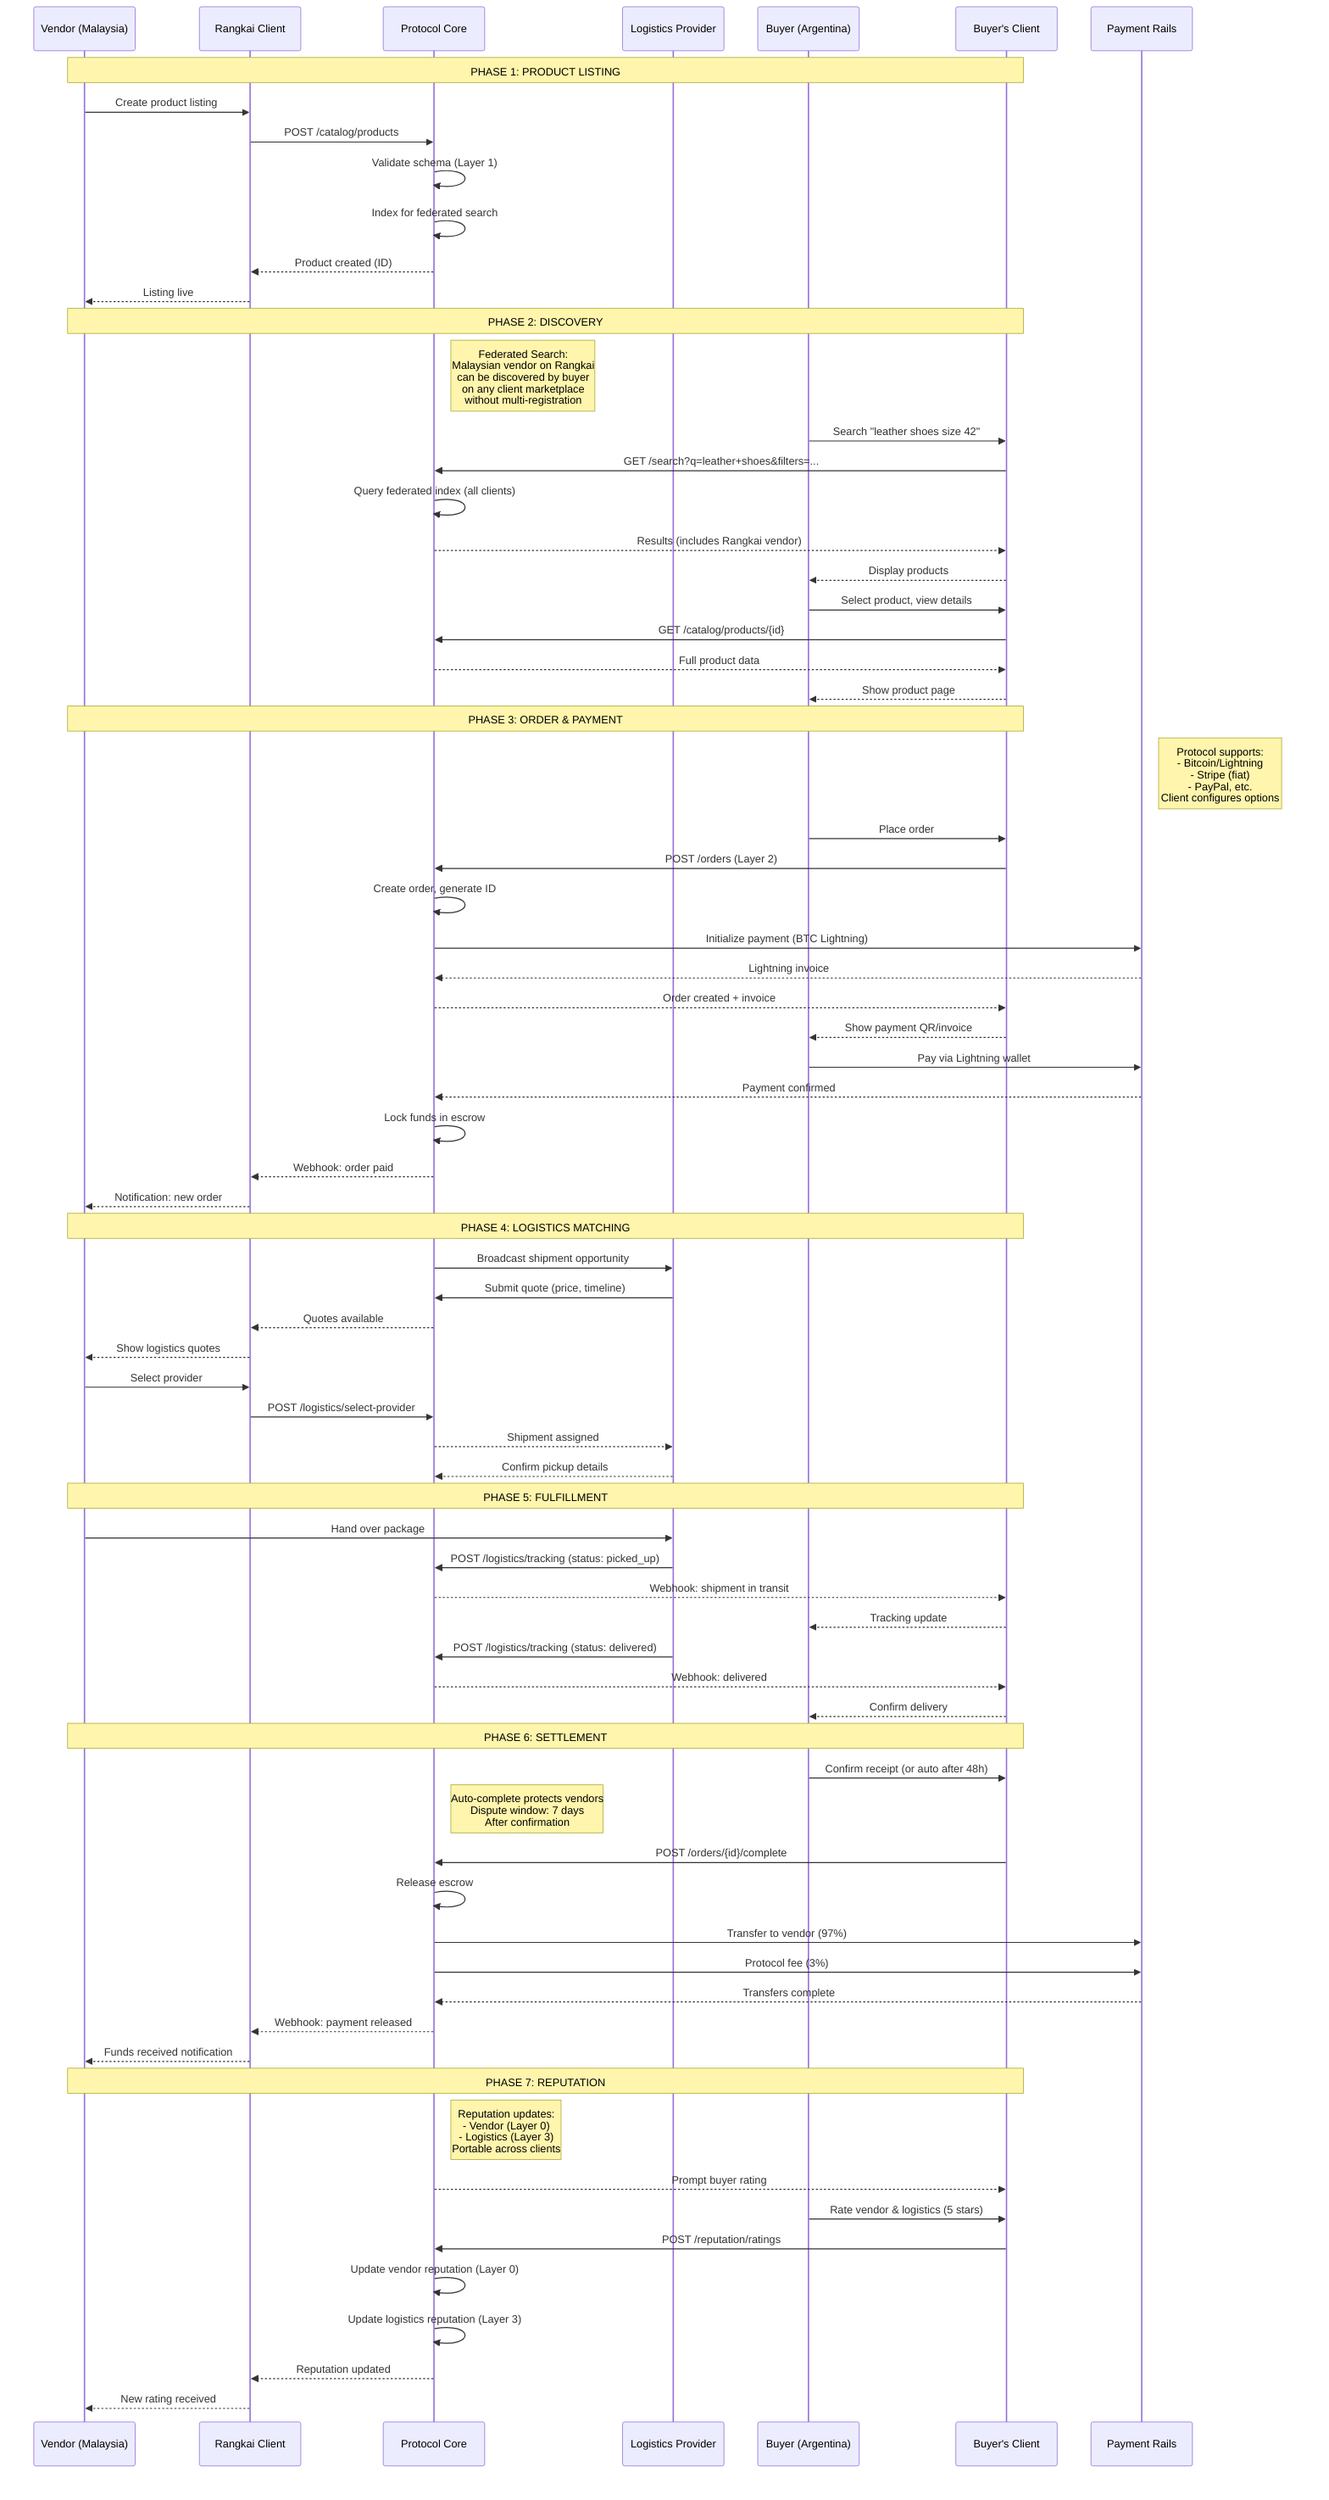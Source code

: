 sequenceDiagram
    participant V as Vendor (Malaysia)
    participant RC as Rangkai Client
    participant P as Protocol Core
    participant LP as Logistics Provider
    participant B as Buyer (Argentina)
    participant BC as Buyer's Client
    participant Pay as Payment Rails

    Note over V,BC: PHASE 1: PRODUCT LISTING
    V->>RC: Create product listing
    RC->>P: POST /catalog/products
    P->>P: Validate schema (Layer 1)
    P->>P: Index for federated search
    P-->>RC: Product created (ID)
    RC-->>V: Listing live

    Note over V,BC: PHASE 2: DISCOVERY
    Note right of P: Federated Search:<br/>Malaysian vendor on Rangkai<br/>can be discovered by buyer<br/>on any client marketplace<br/>without multi-registration
    B->>BC: Search "leather shoes size 42"
    BC->>P: GET /search?q=leather+shoes&filters=...
    P->>P: Query federated index (all clients)
    P-->>BC: Results (includes Rangkai vendor)
    BC-->>B: Display products
    B->>BC: Select product, view details
    BC->>P: GET /catalog/products/{id}
    P-->>BC: Full product data
    BC-->>B: Show product page

    Note over V,BC: PHASE 3: ORDER & PAYMENT
    Note right of Pay: Protocol supports:<br/>- Bitcoin/Lightning<br/>- Stripe (fiat)<br/>- PayPal, etc.<br/>Client configures options
    B->>BC: Place order
    BC->>P: POST /orders (Layer 2)
    P->>P: Create order, generate ID
    P->>Pay: Initialize payment (BTC Lightning)
    Pay-->>P: Lightning invoice
    P-->>BC: Order created + invoice
    BC-->>B: Show payment QR/invoice
    B->>Pay: Pay via Lightning wallet
    Pay-->>P: Payment confirmed
    P->>P: Lock funds in escrow
    P-->>RC: Webhook: order paid
    RC-->>V: Notification: new order

    Note over V,BC: PHASE 4: LOGISTICS MATCHING
    P->>LP: Broadcast shipment opportunity
    LP->>P: Submit quote (price, timeline)
    P-->>RC: Quotes available
    RC-->>V: Show logistics quotes
    V->>RC: Select provider
    RC->>P: POST /logistics/select-provider
    P-->>LP: Shipment assigned
    LP-->>P: Confirm pickup details

    Note over V,BC: PHASE 5: FULFILLMENT
    V->>LP: Hand over package
    LP->>P: POST /logistics/tracking (status: picked_up)
    P-->>BC: Webhook: shipment in transit
    BC-->>B: Tracking update
    LP->>P: POST /logistics/tracking (status: delivered)
    P-->>BC: Webhook: delivered
    BC-->>B: Confirm delivery

    Note over V,BC: PHASE 6: SETTLEMENT
    B->>BC: Confirm receipt (or auto after 48h)
    Note right of P: Auto-complete protects vendors<br/>Dispute window: 7 days<br/>After confirmation
    BC->>P: POST /orders/{id}/complete
    P->>P: Release escrow
    P->>Pay: Transfer to vendor (97%)
    P->>Pay: Protocol fee (3%)
    Pay-->>P: Transfers complete
    P-->>RC: Webhook: payment released
    RC-->>V: Funds received notification

    Note over V,BC: PHASE 7: REPUTATION
    Note right of P: Reputation updates:<br/>- Vendor (Layer 0)<br/>- Logistics (Layer 3)<br/>Portable across clients
    P-->>BC: Prompt buyer rating
    B->>BC: Rate vendor & logistics (5 stars)
    BC->>P: POST /reputation/ratings
    P->>P: Update vendor reputation (Layer 0)
    P->>P: Update logistics reputation (Layer 3)
    P-->>RC: Reputation updated
    RC-->>V: New rating received